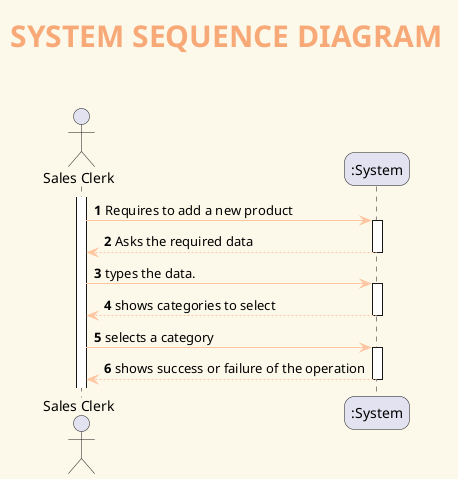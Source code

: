 @startuml
' ======= layout =========
skinparam backgroundColor #fcf9ea
skinparam titleBorderRoundCorner 15
skinparam titleFontSize 30
skinparam classAttributeIconSize 0
skinparam titleFontName Arial Black
skinparam titleFontColor #f8a978
skinparam roundcorner 20
skinparam stereotypeCBackgroundColor ffc5a1
skinparam class {

ArrowColor ffc5a1
BorderColor White
BackgroundColor badfdb
}


' ======= title =========
title <b>SYSTEM SEQUENCE DIAGRAM\n
autonumber
actor "Sales Clerk" as sales

activate sales
sales -> ":System" : Requires to add a new product
activate ":System"
sales <-- ":System": Asks the required data
deactivate ":System"
sales -> ":System": types the data.
activate ":System"
":System" --> sales : shows categories to select
deactivate ":System"
deactivate ":System"

sales -> ":System" : selects a category
activate ":System"
":System" --> sales : shows success or failure of the operation
deactivate ":System"


@enduml